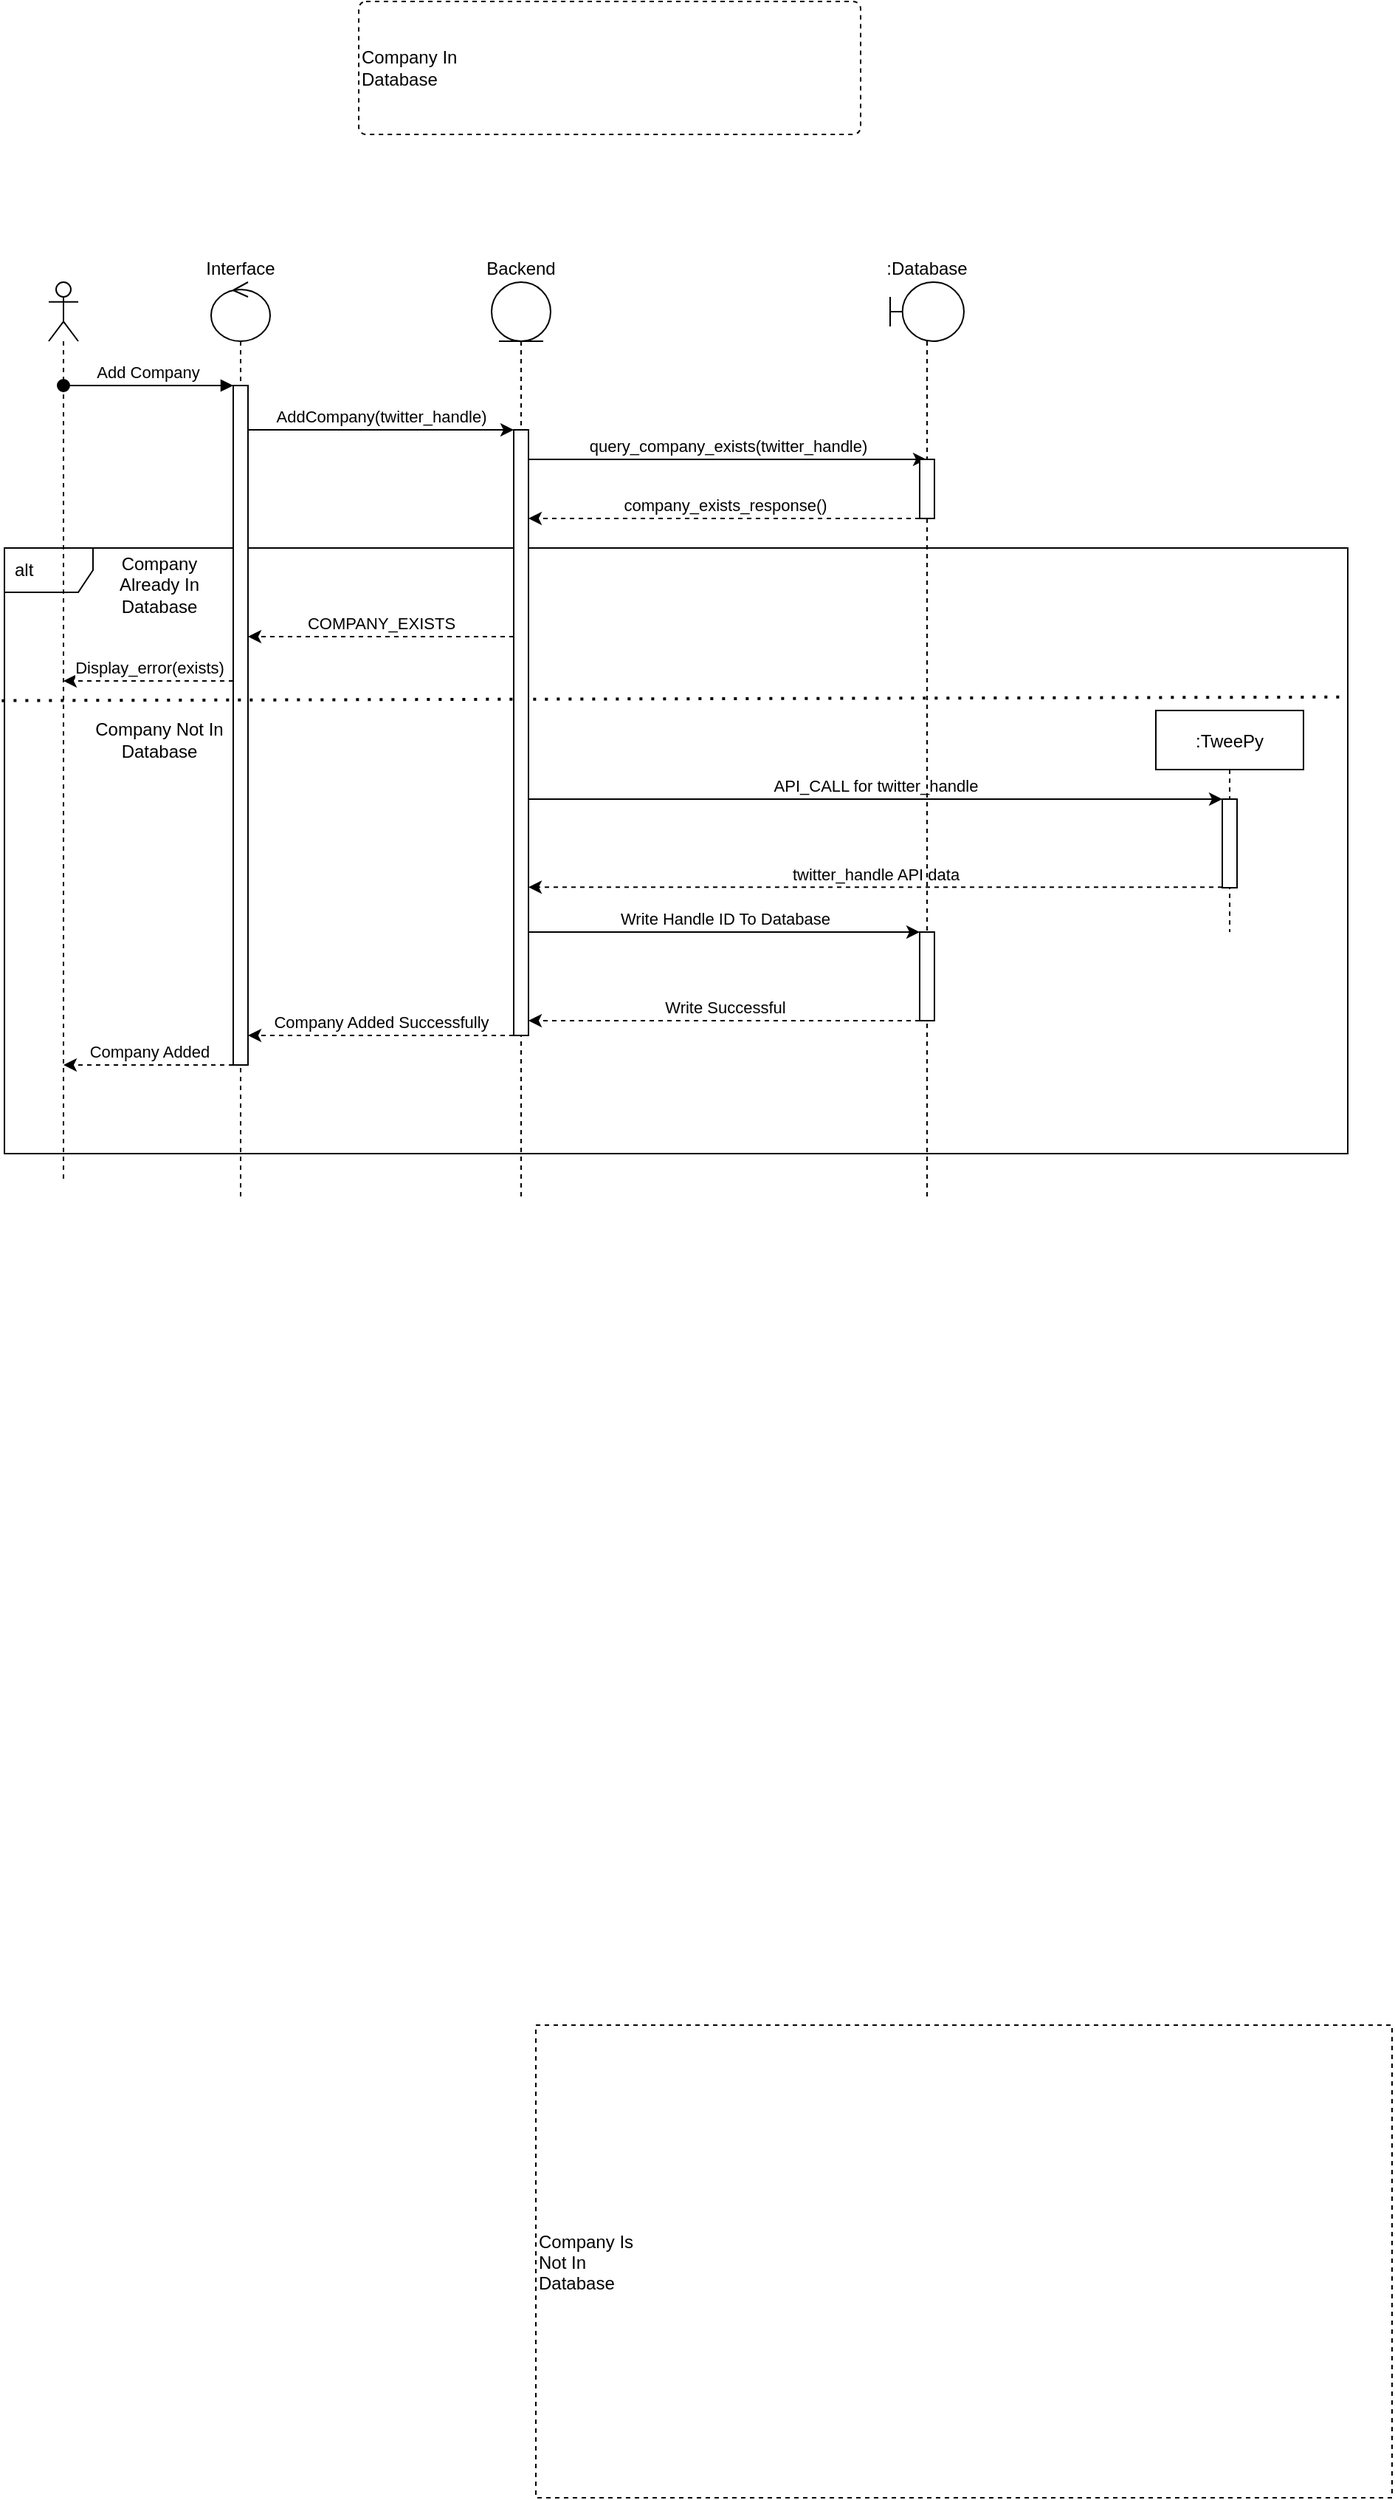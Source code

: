 <mxfile version="20.3.7" type="github">
  <diagram id="fekZhN-9DIX1WIRX_lU1" name="Page-1">
    <mxGraphModel dx="2272" dy="1862" grid="1" gridSize="10" guides="1" tooltips="1" connect="1" arrows="1" fold="1" page="1" pageScale="1" pageWidth="850" pageHeight="1100" math="0" shadow="0">
      <root>
        <mxCell id="0" />
        <mxCell id="1" parent="0" />
        <mxCell id="9bxA_ej-zrlDuutFUla0-30" value="alt" style="shape=umlFrame;whiteSpace=wrap;html=1;width=60;height=30;boundedLbl=1;verticalAlign=middle;align=left;spacingLeft=5;" parent="1" vertex="1">
          <mxGeometry x="-10" y="250" width="910" height="410" as="geometry" />
        </mxCell>
        <mxCell id="9bxA_ej-zrlDuutFUla0-39" value="Company Is &#xa;Not In &#xa;Database" style="fontStyle=0;dashed=1;align=left;" parent="1" vertex="1">
          <mxGeometry x="350" y="1250" width="580" height="320" as="geometry" />
        </mxCell>
        <mxCell id="9bxA_ej-zrlDuutFUla0-35" value="Company In &lt;br&gt;Database" style="html=1;align=left;verticalAlign=middle;rounded=1;absoluteArcSize=1;arcSize=10;dashed=1;" parent="1" vertex="1">
          <mxGeometry x="230" y="-120" width="340" height="90" as="geometry" />
        </mxCell>
        <mxCell id="9bxA_ej-zrlDuutFUla0-29" value="AddCompany(twitter_handle)" style="edgeStyle=orthogonalEdgeStyle;rounded=0;orthogonalLoop=1;jettySize=auto;html=1;startArrow=none;startFill=0;endArrow=classic;endFill=1;labelPosition=center;verticalLabelPosition=top;align=center;verticalAlign=bottom;" parent="1" source="9bxA_ej-zrlDuutFUla0-13" target="9bxA_ej-zrlDuutFUla0-41" edge="1">
          <mxGeometry relative="1" as="geometry">
            <mxPoint x="300" y="140" as="targetPoint" />
            <Array as="points">
              <mxPoint x="330" y="170" />
              <mxPoint x="330" y="170" />
            </Array>
          </mxGeometry>
        </mxCell>
        <mxCell id="9bxA_ej-zrlDuutFUla0-37" value="COMPANY_EXISTS" style="edgeStyle=orthogonalEdgeStyle;rounded=0;orthogonalLoop=1;jettySize=auto;html=1;startArrow=none;startFill=0;endArrow=classic;endFill=1;dashed=1;labelPosition=center;verticalLabelPosition=top;align=center;verticalAlign=bottom;" parent="1" source="9bxA_ej-zrlDuutFUla0-41" target="9bxA_ej-zrlDuutFUla0-13" edge="1">
          <mxGeometry relative="1" as="geometry">
            <Array as="points">
              <mxPoint x="180" y="310" />
              <mxPoint x="180" y="310" />
            </Array>
          </mxGeometry>
        </mxCell>
        <mxCell id="9bxA_ej-zrlDuutFUla0-38" value="Display_error(exists)" style="edgeStyle=orthogonalEdgeStyle;rounded=0;orthogonalLoop=1;jettySize=auto;html=1;dashed=1;startArrow=none;startFill=0;endArrow=classic;endFill=1;labelPosition=center;verticalLabelPosition=top;align=center;verticalAlign=bottom;" parent="1" source="9bxA_ej-zrlDuutFUla0-13" edge="1" target="pdPbpq1VSYDjHhsiJAQx-10">
          <mxGeometry relative="1" as="geometry">
            <mxPoint x="40" y="260" as="targetPoint" />
            <Array as="points">
              <mxPoint x="50" y="340" />
              <mxPoint x="50" y="340" />
            </Array>
          </mxGeometry>
        </mxCell>
        <mxCell id="9bxA_ej-zrlDuutFUla0-43" value=":TweePy" style="shape=umlLifeline;perimeter=lifelinePerimeter;container=1;collapsible=0;recursiveResize=0;rounded=0;shadow=0;strokeWidth=1;" parent="1" vertex="1">
          <mxGeometry x="770" y="360" width="100" height="150" as="geometry" />
        </mxCell>
        <mxCell id="pdPbpq1VSYDjHhsiJAQx-26" value="" style="points=[];perimeter=orthogonalPerimeter;rounded=0;shadow=0;strokeWidth=1;" vertex="1" parent="9bxA_ej-zrlDuutFUla0-43">
          <mxGeometry x="45" y="60" width="10" height="60" as="geometry" />
        </mxCell>
        <mxCell id="9bxA_ej-zrlDuutFUla0-45" value="API_CALL for twitter_handle" style="edgeStyle=orthogonalEdgeStyle;rounded=0;orthogonalLoop=1;jettySize=auto;html=1;startArrow=none;startFill=0;endArrow=classic;endFill=1;labelPosition=center;verticalLabelPosition=top;align=center;verticalAlign=bottom;" parent="9bxA_ej-zrlDuutFUla0-43" edge="1">
          <mxGeometry relative="1" as="geometry">
            <mxPoint x="-425" y="60" as="sourcePoint" />
            <Array as="points">
              <mxPoint x="30" y="60" />
              <mxPoint x="30" y="60" />
            </Array>
            <mxPoint x="45" y="60" as="targetPoint" />
          </mxGeometry>
        </mxCell>
        <mxCell id="9bxA_ej-zrlDuutFUla0-46" value="twitter_handle API data" style="edgeStyle=orthogonalEdgeStyle;rounded=0;orthogonalLoop=1;jettySize=auto;html=1;startArrow=none;startFill=0;endArrow=classic;endFill=1;dashed=1;labelPosition=center;verticalLabelPosition=top;align=center;verticalAlign=bottom;" parent="9bxA_ej-zrlDuutFUla0-43" edge="1">
          <mxGeometry relative="1" as="geometry">
            <Array as="points">
              <mxPoint x="-370" y="119.58" />
              <mxPoint x="-370" y="119.58" />
            </Array>
            <mxPoint x="45" y="119.586" as="sourcePoint" />
            <mxPoint x="-425" y="119.58" as="targetPoint" />
          </mxGeometry>
        </mxCell>
        <mxCell id="9bxA_ej-zrlDuutFUla0-47" value="Write Handle ID To Database" style="edgeStyle=orthogonalEdgeStyle;rounded=0;orthogonalLoop=1;jettySize=auto;html=1;startArrow=none;startFill=0;endArrow=classic;endFill=1;labelPosition=center;verticalLabelPosition=top;align=center;verticalAlign=bottom;" parent="1" target="pdPbpq1VSYDjHhsiJAQx-23" edge="1">
          <mxGeometry relative="1" as="geometry">
            <Array as="points">
              <mxPoint x="590" y="510" />
              <mxPoint x="590" y="510" />
            </Array>
            <mxPoint x="345" y="510" as="sourcePoint" />
            <mxPoint x="850" y="510" as="targetPoint" />
          </mxGeometry>
        </mxCell>
        <mxCell id="9bxA_ej-zrlDuutFUla0-48" value="Company Added Successfully" style="edgeStyle=orthogonalEdgeStyle;rounded=0;orthogonalLoop=1;jettySize=auto;html=1;dashed=1;startArrow=none;startFill=0;endArrow=classic;endFill=1;labelPosition=center;verticalLabelPosition=top;align=center;verticalAlign=bottom;" parent="1" source="9bxA_ej-zrlDuutFUla0-41" target="9bxA_ej-zrlDuutFUla0-13" edge="1">
          <mxGeometry relative="1" as="geometry">
            <Array as="points">
              <mxPoint x="180" y="580" />
              <mxPoint x="180" y="580" />
            </Array>
          </mxGeometry>
        </mxCell>
        <mxCell id="9bxA_ej-zrlDuutFUla0-49" value="Company Added" style="edgeStyle=orthogonalEdgeStyle;rounded=0;orthogonalLoop=1;jettySize=auto;html=1;dashed=1;startArrow=none;startFill=0;endArrow=classic;endFill=1;labelPosition=center;verticalLabelPosition=top;align=center;verticalAlign=bottom;" parent="1" source="9bxA_ej-zrlDuutFUla0-13" edge="1" target="pdPbpq1VSYDjHhsiJAQx-10">
          <mxGeometry relative="1" as="geometry">
            <mxPoint x="40" y="520" as="targetPoint" />
            <Array as="points">
              <mxPoint x="130" y="600" />
              <mxPoint x="130" y="600" />
            </Array>
          </mxGeometry>
        </mxCell>
        <mxCell id="pdPbpq1VSYDjHhsiJAQx-2" value="query_company_exists(twitter_handle)" style="edgeStyle=orthogonalEdgeStyle;rounded=0;orthogonalLoop=1;jettySize=auto;html=1;startArrow=none;startFill=0;endArrow=classic;endFill=1;labelPosition=center;verticalLabelPosition=top;align=center;verticalAlign=bottom;" edge="1" parent="1" source="9bxA_ej-zrlDuutFUla0-41" target="pdPbpq1VSYDjHhsiJAQx-11">
          <mxGeometry relative="1" as="geometry">
            <mxPoint x="625" y="180" as="targetPoint" />
            <Array as="points">
              <mxPoint x="580" y="190" />
              <mxPoint x="580" y="190" />
            </Array>
          </mxGeometry>
        </mxCell>
        <mxCell id="pdPbpq1VSYDjHhsiJAQx-3" value="company_exists_response()" style="edgeStyle=orthogonalEdgeStyle;rounded=0;orthogonalLoop=1;jettySize=auto;html=1;startArrow=none;startFill=0;endArrow=classic;endFill=1;dashed=1;labelPosition=center;verticalLabelPosition=top;align=center;verticalAlign=bottom;" edge="1" parent="1" source="pdPbpq1VSYDjHhsiJAQx-14" target="9bxA_ej-zrlDuutFUla0-41">
          <mxGeometry relative="1" as="geometry">
            <mxPoint x="625" y="210" as="sourcePoint" />
            <mxPoint x="420" y="230" as="targetPoint" />
            <Array as="points">
              <mxPoint x="390" y="230" />
              <mxPoint x="390" y="230" />
            </Array>
          </mxGeometry>
        </mxCell>
        <mxCell id="pdPbpq1VSYDjHhsiJAQx-5" value="Write Successful" style="edgeStyle=orthogonalEdgeStyle;rounded=0;orthogonalLoop=1;jettySize=auto;html=1;startArrow=none;startFill=0;endArrow=classic;endFill=1;dashed=1;labelPosition=center;verticalLabelPosition=top;align=center;verticalAlign=bottom;" edge="1" parent="1" source="pdPbpq1VSYDjHhsiJAQx-23">
          <mxGeometry relative="1" as="geometry">
            <mxPoint x="625" y="540" as="sourcePoint" />
            <mxPoint x="345" y="570" as="targetPoint" />
            <Array as="points">
              <mxPoint x="400" y="570" />
              <mxPoint x="400" y="570" />
            </Array>
          </mxGeometry>
        </mxCell>
        <mxCell id="pdPbpq1VSYDjHhsiJAQx-10" value="" style="shape=umlLifeline;participant=umlActor;perimeter=lifelinePerimeter;whiteSpace=wrap;html=1;container=1;collapsible=0;recursiveResize=0;verticalAlign=top;spacingTop=36;outlineConnect=0;" vertex="1" parent="1">
          <mxGeometry x="20" y="70" width="20" height="610" as="geometry" />
        </mxCell>
        <mxCell id="9bxA_ej-zrlDuutFUla0-14" value="Add Company" style="verticalAlign=bottom;startArrow=oval;endArrow=block;startSize=8;shadow=0;strokeWidth=1;" parent="1" target="9bxA_ej-zrlDuutFUla0-13" edge="1" source="pdPbpq1VSYDjHhsiJAQx-10">
          <mxGeometry relative="1" as="geometry">
            <mxPoint x="50" y="140" as="sourcePoint" />
            <Array as="points">
              <mxPoint x="120" y="140" />
            </Array>
          </mxGeometry>
        </mxCell>
        <mxCell id="pdPbpq1VSYDjHhsiJAQx-11" value=":Database" style="shape=umlLifeline;participant=umlBoundary;perimeter=lifelinePerimeter;whiteSpace=wrap;html=1;container=1;collapsible=0;recursiveResize=0;verticalAlign=bottom;spacingTop=36;outlineConnect=0;size=40;labelPosition=center;verticalLabelPosition=top;align=center;" vertex="1" parent="1">
          <mxGeometry x="590" y="70" width="50" height="620" as="geometry" />
        </mxCell>
        <mxCell id="pdPbpq1VSYDjHhsiJAQx-14" value="" style="html=1;points=[];perimeter=orthogonalPerimeter;" vertex="1" parent="pdPbpq1VSYDjHhsiJAQx-11">
          <mxGeometry x="20" y="120" width="10" height="40" as="geometry" />
        </mxCell>
        <mxCell id="pdPbpq1VSYDjHhsiJAQx-23" value="" style="html=1;points=[];perimeter=orthogonalPerimeter;" vertex="1" parent="pdPbpq1VSYDjHhsiJAQx-11">
          <mxGeometry x="20" y="440" width="10" height="60" as="geometry" />
        </mxCell>
        <mxCell id="pdPbpq1VSYDjHhsiJAQx-15" value="Interface" style="shape=umlLifeline;participant=umlControl;perimeter=lifelinePerimeter;whiteSpace=wrap;html=1;container=1;collapsible=0;recursiveResize=0;verticalAlign=bottom;spacingTop=36;outlineConnect=0;labelPosition=center;verticalLabelPosition=top;align=center;" vertex="1" parent="1">
          <mxGeometry x="130" y="70" width="40" height="620" as="geometry" />
        </mxCell>
        <mxCell id="9bxA_ej-zrlDuutFUla0-13" value="" style="points=[];perimeter=orthogonalPerimeter;rounded=0;shadow=0;strokeWidth=1;" parent="pdPbpq1VSYDjHhsiJAQx-15" vertex="1">
          <mxGeometry x="15" y="70" width="10" height="460" as="geometry" />
        </mxCell>
        <mxCell id="pdPbpq1VSYDjHhsiJAQx-20" value="" style="group" vertex="1" connectable="0" parent="1">
          <mxGeometry x="30" y="450" width="130" height="30" as="geometry" />
        </mxCell>
        <mxCell id="pdPbpq1VSYDjHhsiJAQx-17" value="Company Not In Database" style="text;html=1;strokeColor=none;fillColor=none;align=center;verticalAlign=middle;whiteSpace=wrap;rounded=0;" vertex="1" parent="1">
          <mxGeometry x="30" y="365" width="130" height="30" as="geometry" />
        </mxCell>
        <mxCell id="pdPbpq1VSYDjHhsiJAQx-7" value="" style="endArrow=none;dashed=1;html=1;dashPattern=1 3;strokeWidth=2;rounded=0;entryX=1;entryY=0.246;entryDx=0;entryDy=0;entryPerimeter=0;exitX=-0.002;exitY=0.252;exitDx=0;exitDy=0;exitPerimeter=0;" edge="1" parent="1" source="9bxA_ej-zrlDuutFUla0-30" target="9bxA_ej-zrlDuutFUla0-30">
          <mxGeometry width="50" height="50" relative="1" as="geometry">
            <mxPoint x="-10" y="350" as="sourcePoint" />
            <mxPoint x="230" y="1060" as="targetPoint" />
          </mxGeometry>
        </mxCell>
        <mxCell id="pdPbpq1VSYDjHhsiJAQx-8" value="Company Already In Database" style="text;html=1;strokeColor=none;fillColor=none;align=center;verticalAlign=middle;whiteSpace=wrap;rounded=0;" vertex="1" parent="1">
          <mxGeometry x="50" y="250" width="90" height="50" as="geometry" />
        </mxCell>
        <mxCell id="pdPbpq1VSYDjHhsiJAQx-22" value="Backend" style="shape=umlLifeline;participant=umlEntity;perimeter=lifelinePerimeter;whiteSpace=wrap;html=1;container=1;collapsible=0;recursiveResize=0;verticalAlign=bottom;spacingTop=36;outlineConnect=0;labelPosition=center;verticalLabelPosition=top;align=center;" vertex="1" parent="1">
          <mxGeometry x="320" y="70" width="40" height="620" as="geometry" />
        </mxCell>
        <mxCell id="9bxA_ej-zrlDuutFUla0-41" value="" style="points=[];perimeter=orthogonalPerimeter;rounded=0;shadow=0;strokeWidth=1;" parent="pdPbpq1VSYDjHhsiJAQx-22" vertex="1">
          <mxGeometry x="15" y="100" width="10" height="410" as="geometry" />
        </mxCell>
      </root>
    </mxGraphModel>
  </diagram>
</mxfile>
